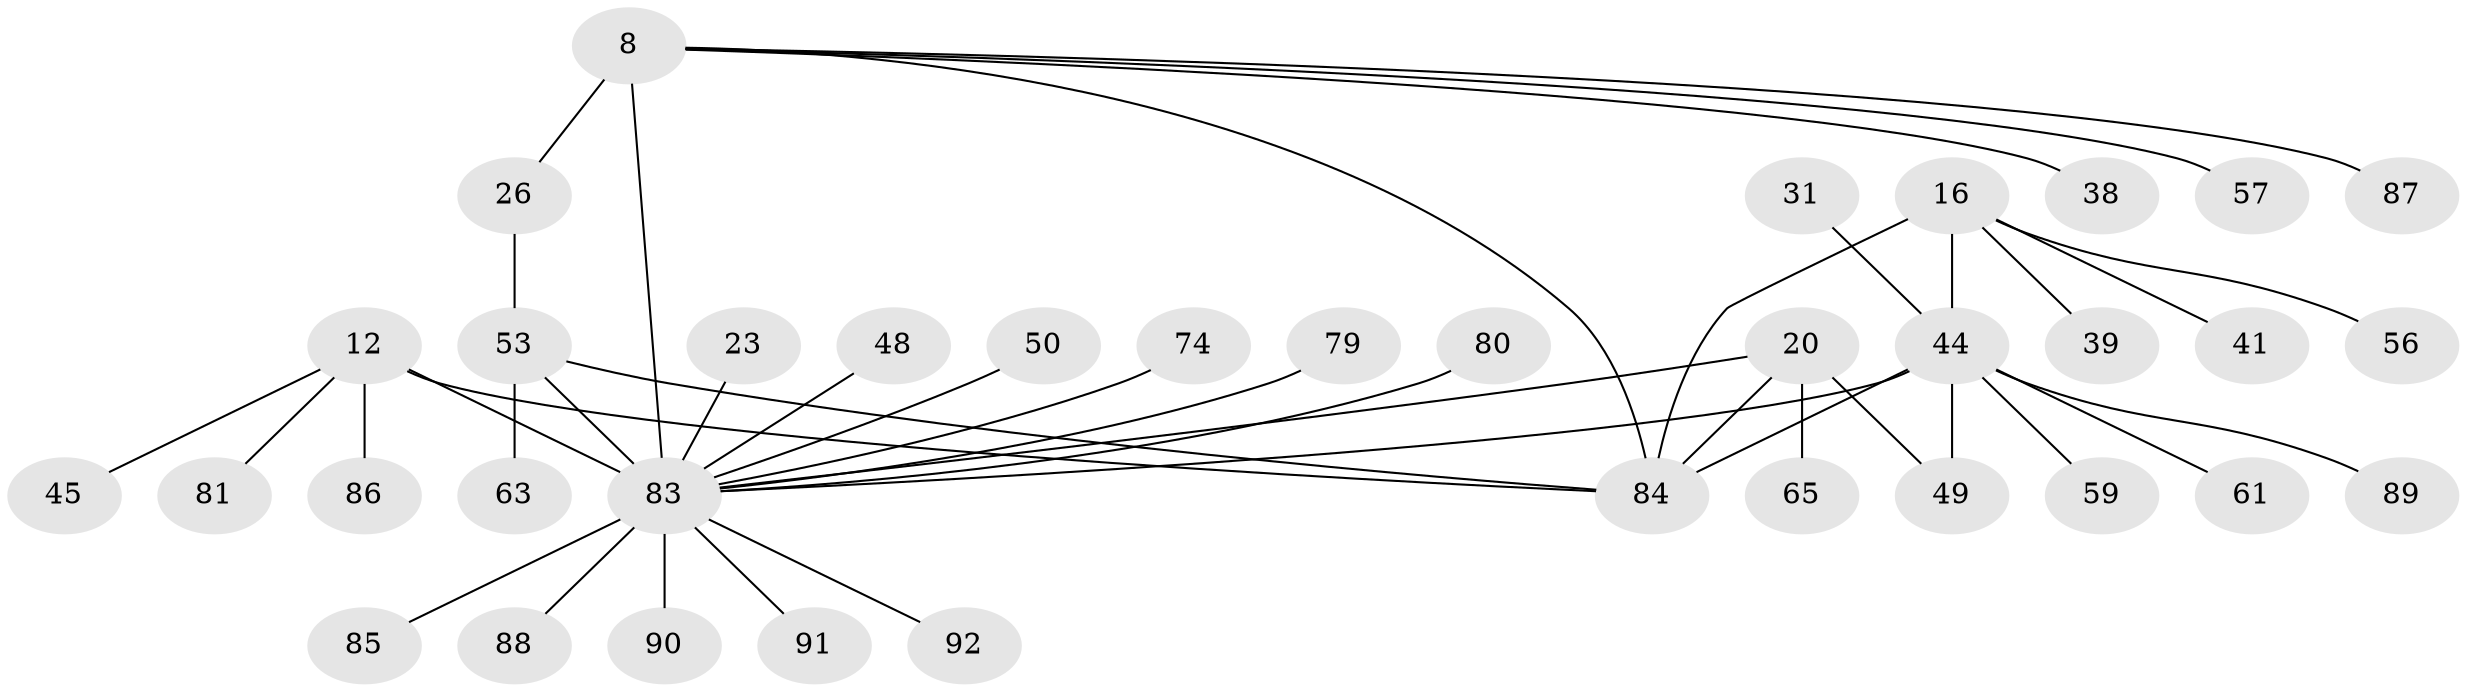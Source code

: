 // original degree distribution, {12: 0.010869565217391304, 4: 0.021739130434782608, 7: 0.043478260869565216, 8: 0.06521739130434782, 6: 0.021739130434782608, 9: 0.010869565217391304, 5: 0.043478260869565216, 3: 0.043478260869565216, 10: 0.010869565217391304, 1: 0.5760869565217391, 2: 0.15217391304347827}
// Generated by graph-tools (version 1.1) at 2025/58/03/04/25 21:58:12]
// undirected, 36 vertices, 42 edges
graph export_dot {
graph [start="1"]
  node [color=gray90,style=filled];
  8 [super="+6"];
  12 [super="+10"];
  16 [super="+13"];
  20 [super="+19"];
  23;
  26;
  31 [super="+22"];
  38;
  39;
  41;
  44 [super="+15"];
  45;
  48;
  49;
  50;
  53 [super="+3"];
  56;
  57;
  59;
  61 [super="+60"];
  63;
  65;
  74;
  79;
  80;
  81;
  83 [super="+75+78+77"];
  84 [super="+72"];
  85 [super="+70"];
  86 [super="+82"];
  87 [super="+42"];
  88;
  89;
  90;
  91;
  92 [super="+55"];
  8 -- 26;
  8 -- 38;
  8 -- 57;
  8 -- 87;
  8 -- 84;
  8 -- 83 [weight=6];
  12 -- 81;
  12 -- 45;
  12 -- 86;
  12 -- 84;
  12 -- 83 [weight=4];
  16 -- 39;
  16 -- 56;
  16 -- 41;
  16 -- 44 [weight=4];
  16 -- 84;
  20 -- 65;
  20 -- 49;
  20 -- 84 [weight=4];
  20 -- 83 [weight=2];
  23 -- 83;
  26 -- 53;
  31 -- 44;
  44 -- 49;
  44 -- 89;
  44 -- 59;
  44 -- 61;
  44 -- 84;
  44 -- 83 [weight=4];
  48 -- 83;
  50 -- 83;
  53 -- 83 [weight=5];
  53 -- 84;
  53 -- 63;
  74 -- 83;
  79 -- 83;
  80 -- 83;
  83 -- 85;
  83 -- 88;
  83 -- 90;
  83 -- 91;
  83 -- 92;
}
